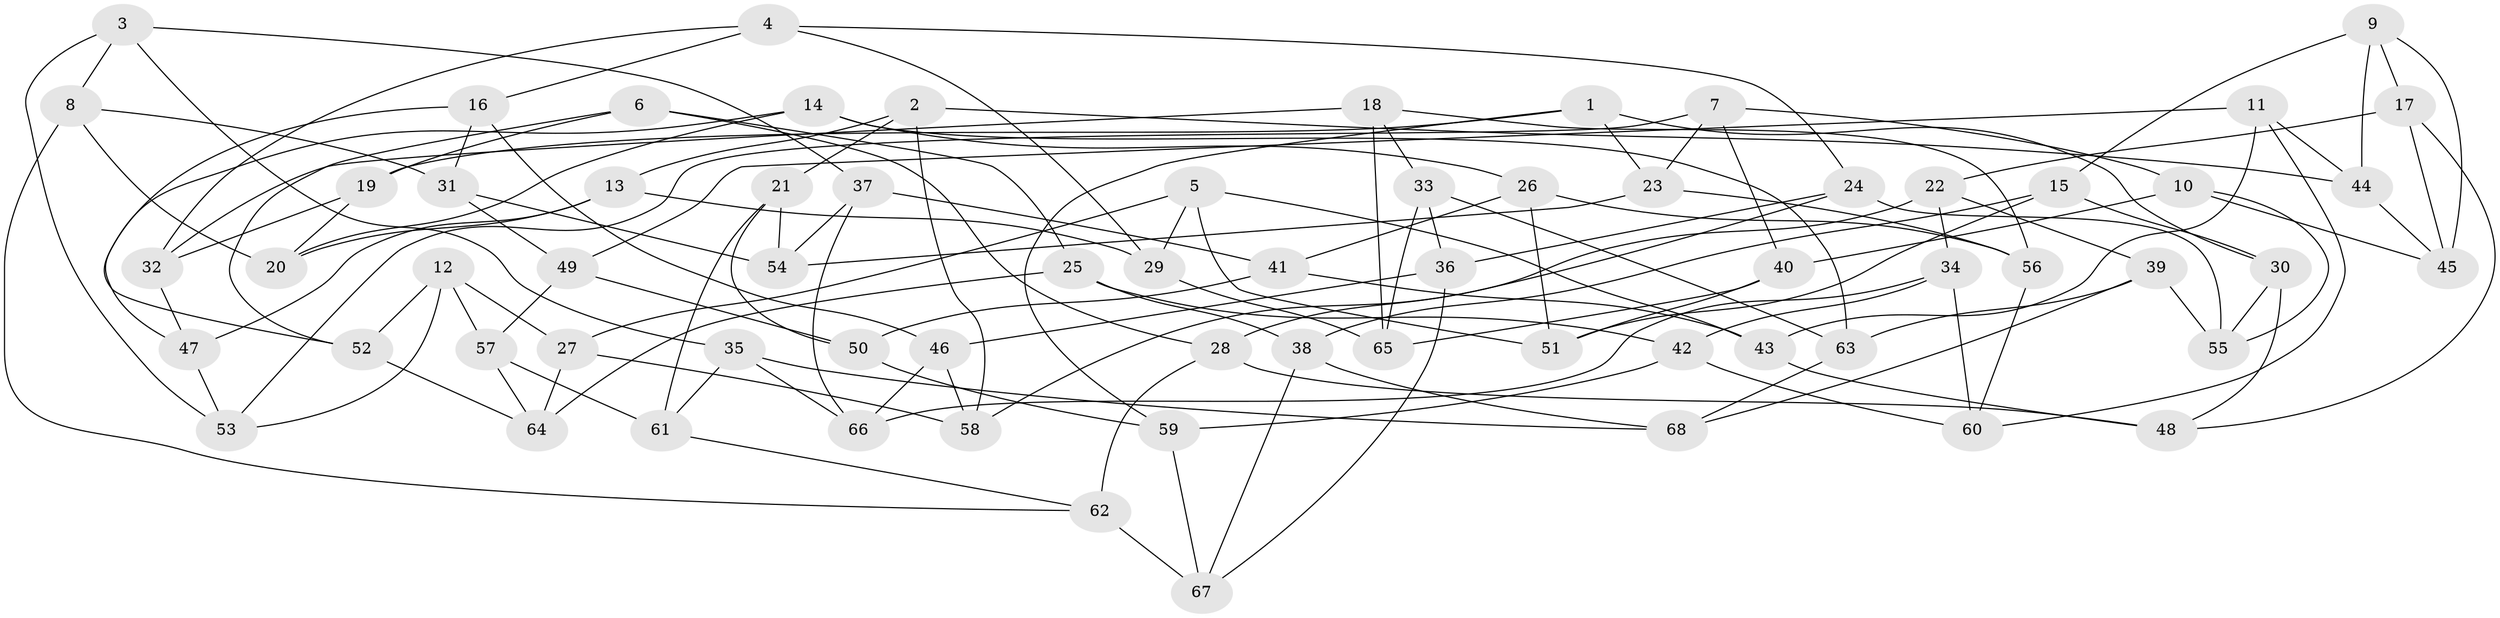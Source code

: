 // Generated by graph-tools (version 1.1) at 2025/50/03/09/25 03:50:55]
// undirected, 68 vertices, 136 edges
graph export_dot {
graph [start="1"]
  node [color=gray90,style=filled];
  1;
  2;
  3;
  4;
  5;
  6;
  7;
  8;
  9;
  10;
  11;
  12;
  13;
  14;
  15;
  16;
  17;
  18;
  19;
  20;
  21;
  22;
  23;
  24;
  25;
  26;
  27;
  28;
  29;
  30;
  31;
  32;
  33;
  34;
  35;
  36;
  37;
  38;
  39;
  40;
  41;
  42;
  43;
  44;
  45;
  46;
  47;
  48;
  49;
  50;
  51;
  52;
  53;
  54;
  55;
  56;
  57;
  58;
  59;
  60;
  61;
  62;
  63;
  64;
  65;
  66;
  67;
  68;
  1 -- 19;
  1 -- 30;
  1 -- 59;
  1 -- 23;
  2 -- 44;
  2 -- 58;
  2 -- 21;
  2 -- 13;
  3 -- 35;
  3 -- 37;
  3 -- 53;
  3 -- 8;
  4 -- 24;
  4 -- 29;
  4 -- 16;
  4 -- 32;
  5 -- 27;
  5 -- 29;
  5 -- 51;
  5 -- 43;
  6 -- 19;
  6 -- 28;
  6 -- 25;
  6 -- 52;
  7 -- 40;
  7 -- 23;
  7 -- 53;
  7 -- 10;
  8 -- 62;
  8 -- 20;
  8 -- 31;
  9 -- 15;
  9 -- 17;
  9 -- 45;
  9 -- 44;
  10 -- 45;
  10 -- 40;
  10 -- 55;
  11 -- 44;
  11 -- 49;
  11 -- 60;
  11 -- 43;
  12 -- 27;
  12 -- 53;
  12 -- 52;
  12 -- 57;
  13 -- 20;
  13 -- 47;
  13 -- 29;
  14 -- 26;
  14 -- 20;
  14 -- 63;
  14 -- 47;
  15 -- 38;
  15 -- 30;
  15 -- 51;
  16 -- 31;
  16 -- 46;
  16 -- 52;
  17 -- 48;
  17 -- 45;
  17 -- 22;
  18 -- 56;
  18 -- 65;
  18 -- 32;
  18 -- 33;
  19 -- 20;
  19 -- 32;
  21 -- 54;
  21 -- 61;
  21 -- 50;
  22 -- 34;
  22 -- 39;
  22 -- 58;
  23 -- 56;
  23 -- 54;
  24 -- 55;
  24 -- 28;
  24 -- 36;
  25 -- 42;
  25 -- 64;
  25 -- 38;
  26 -- 41;
  26 -- 56;
  26 -- 51;
  27 -- 64;
  27 -- 58;
  28 -- 62;
  28 -- 48;
  29 -- 65;
  30 -- 48;
  30 -- 55;
  31 -- 49;
  31 -- 54;
  32 -- 47;
  33 -- 63;
  33 -- 65;
  33 -- 36;
  34 -- 60;
  34 -- 42;
  34 -- 66;
  35 -- 66;
  35 -- 61;
  35 -- 68;
  36 -- 67;
  36 -- 46;
  37 -- 41;
  37 -- 66;
  37 -- 54;
  38 -- 67;
  38 -- 68;
  39 -- 68;
  39 -- 55;
  39 -- 63;
  40 -- 65;
  40 -- 51;
  41 -- 43;
  41 -- 50;
  42 -- 60;
  42 -- 59;
  43 -- 48;
  44 -- 45;
  46 -- 66;
  46 -- 58;
  47 -- 53;
  49 -- 57;
  49 -- 50;
  50 -- 59;
  52 -- 64;
  56 -- 60;
  57 -- 61;
  57 -- 64;
  59 -- 67;
  61 -- 62;
  62 -- 67;
  63 -- 68;
}
